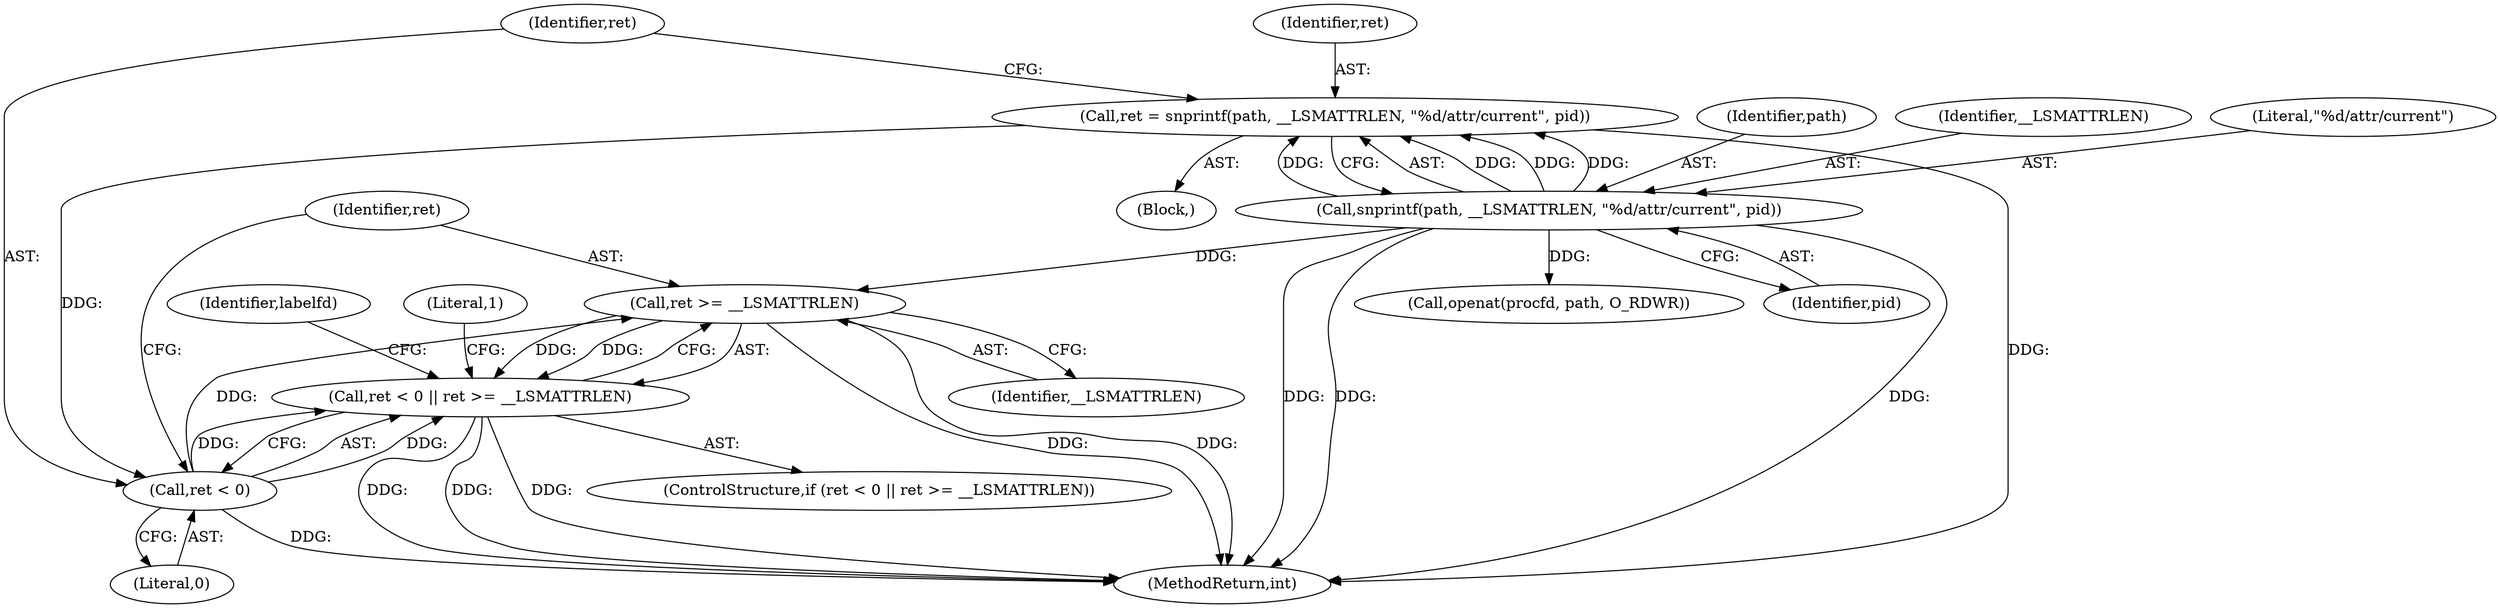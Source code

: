 digraph "0_lxc_81f466d05f2a89cb4f122ef7f593ff3f279b165c_0@API" {
"1000177" [label="(Call,ret = snprintf(path, __LSMATTRLEN, \"%d/attr/current\", pid))"];
"1000179" [label="(Call,snprintf(path, __LSMATTRLEN, \"%d/attr/current\", pid))"];
"1000186" [label="(Call,ret < 0)"];
"1000185" [label="(Call,ret < 0 || ret >= __LSMATTRLEN)"];
"1000189" [label="(Call,ret >= __LSMATTRLEN)"];
"1000213" [label="(MethodReturn,int)"];
"1000180" [label="(Identifier,path)"];
"1000179" [label="(Call,snprintf(path, __LSMATTRLEN, \"%d/attr/current\", pid))"];
"1000181" [label="(Identifier,__LSMATTRLEN)"];
"1000189" [label="(Call,ret >= __LSMATTRLEN)"];
"1000194" [label="(Literal,1)"];
"1000186" [label="(Call,ret < 0)"];
"1000197" [label="(Call,openat(procfd, path, O_RDWR))"];
"1000177" [label="(Call,ret = snprintf(path, __LSMATTRLEN, \"%d/attr/current\", pid))"];
"1000190" [label="(Identifier,ret)"];
"1000184" [label="(ControlStructure,if (ret < 0 || ret >= __LSMATTRLEN))"];
"1000191" [label="(Identifier,__LSMATTRLEN)"];
"1000185" [label="(Call,ret < 0 || ret >= __LSMATTRLEN)"];
"1000182" [label="(Literal,\"%d/attr/current\")"];
"1000183" [label="(Identifier,pid)"];
"1000176" [label="(Block,)"];
"1000188" [label="(Literal,0)"];
"1000187" [label="(Identifier,ret)"];
"1000196" [label="(Identifier,labelfd)"];
"1000178" [label="(Identifier,ret)"];
"1000177" -> "1000176"  [label="AST: "];
"1000177" -> "1000179"  [label="CFG: "];
"1000178" -> "1000177"  [label="AST: "];
"1000179" -> "1000177"  [label="AST: "];
"1000187" -> "1000177"  [label="CFG: "];
"1000177" -> "1000213"  [label="DDG: "];
"1000179" -> "1000177"  [label="DDG: "];
"1000179" -> "1000177"  [label="DDG: "];
"1000179" -> "1000177"  [label="DDG: "];
"1000179" -> "1000177"  [label="DDG: "];
"1000177" -> "1000186"  [label="DDG: "];
"1000179" -> "1000183"  [label="CFG: "];
"1000180" -> "1000179"  [label="AST: "];
"1000181" -> "1000179"  [label="AST: "];
"1000182" -> "1000179"  [label="AST: "];
"1000183" -> "1000179"  [label="AST: "];
"1000179" -> "1000213"  [label="DDG: "];
"1000179" -> "1000213"  [label="DDG: "];
"1000179" -> "1000213"  [label="DDG: "];
"1000179" -> "1000189"  [label="DDG: "];
"1000179" -> "1000197"  [label="DDG: "];
"1000186" -> "1000185"  [label="AST: "];
"1000186" -> "1000188"  [label="CFG: "];
"1000187" -> "1000186"  [label="AST: "];
"1000188" -> "1000186"  [label="AST: "];
"1000190" -> "1000186"  [label="CFG: "];
"1000185" -> "1000186"  [label="CFG: "];
"1000186" -> "1000213"  [label="DDG: "];
"1000186" -> "1000185"  [label="DDG: "];
"1000186" -> "1000185"  [label="DDG: "];
"1000186" -> "1000189"  [label="DDG: "];
"1000185" -> "1000184"  [label="AST: "];
"1000185" -> "1000189"  [label="CFG: "];
"1000189" -> "1000185"  [label="AST: "];
"1000194" -> "1000185"  [label="CFG: "];
"1000196" -> "1000185"  [label="CFG: "];
"1000185" -> "1000213"  [label="DDG: "];
"1000185" -> "1000213"  [label="DDG: "];
"1000185" -> "1000213"  [label="DDG: "];
"1000189" -> "1000185"  [label="DDG: "];
"1000189" -> "1000185"  [label="DDG: "];
"1000189" -> "1000191"  [label="CFG: "];
"1000190" -> "1000189"  [label="AST: "];
"1000191" -> "1000189"  [label="AST: "];
"1000189" -> "1000213"  [label="DDG: "];
"1000189" -> "1000213"  [label="DDG: "];
}
